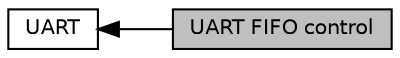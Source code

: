 digraph "UART FIFO control"
{
  edge [fontname="Helvetica",fontsize="10",labelfontname="Helvetica",labelfontsize="10"];
  node [fontname="Helvetica",fontsize="10",shape=record];
  rankdir=LR;
  Node1 [label="UART",height=0.2,width=0.4,color="black", fillcolor="white", style="filled",URL="$group__uart__file.html",tooltip="libopencm3 LM4F Universal Asynchronous Receiver Transmitter "];
  Node0 [label="UART FIFO control",height=0.2,width=0.4,color="black", fillcolor="grey75", style="filled", fontcolor="black"];
  Node1->Node0 [shape=plaintext, dir="back", style="solid"];
}
